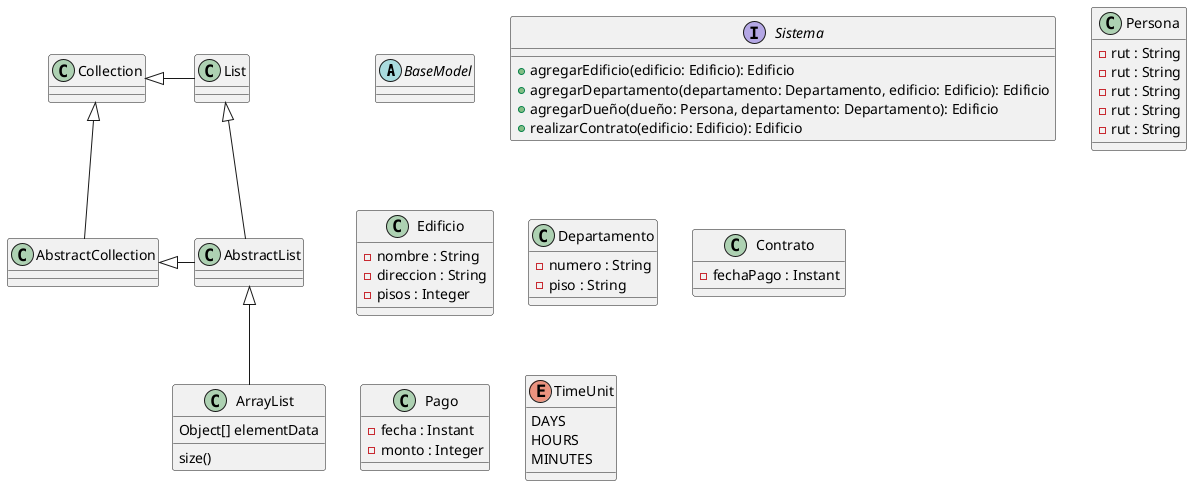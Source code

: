 @startuml
'https://plantuml.com/class-diagram

abstract class BaseModel{

}

interface Sistema{
    + agregarEdificio(edificio: Edificio): Edificio
    + agregarDepartamento(departamento: Departamento, edificio: Edificio): Edificio
    + agregarDueño(dueño: Persona, departamento: Departamento): Edificio
    + realizarContrato(edificio: Edificio): Edificio
}

class Persona{
    - rut : String
    - rut : String
    - rut : String
    - rut : String
    - rut : String
}
class Edificio{
    - nombre : String
    - direccion : String
    - pisos : Integer
}
class Departamento{
    - numero : String
    - piso : String
}
class Contrato{
    - fechaPago : Instant
}
class Pago{
    - fecha : Instant
    - monto : Integer
}


List <|-- AbstractList
Collection <|-- AbstractCollection

Collection <|- List
AbstractCollection <|- AbstractList
AbstractList <|-- ArrayList

class ArrayList {
Object[] elementData
size()
}

enum TimeUnit {
DAYS
HOURS
MINUTES
}

@enduml
